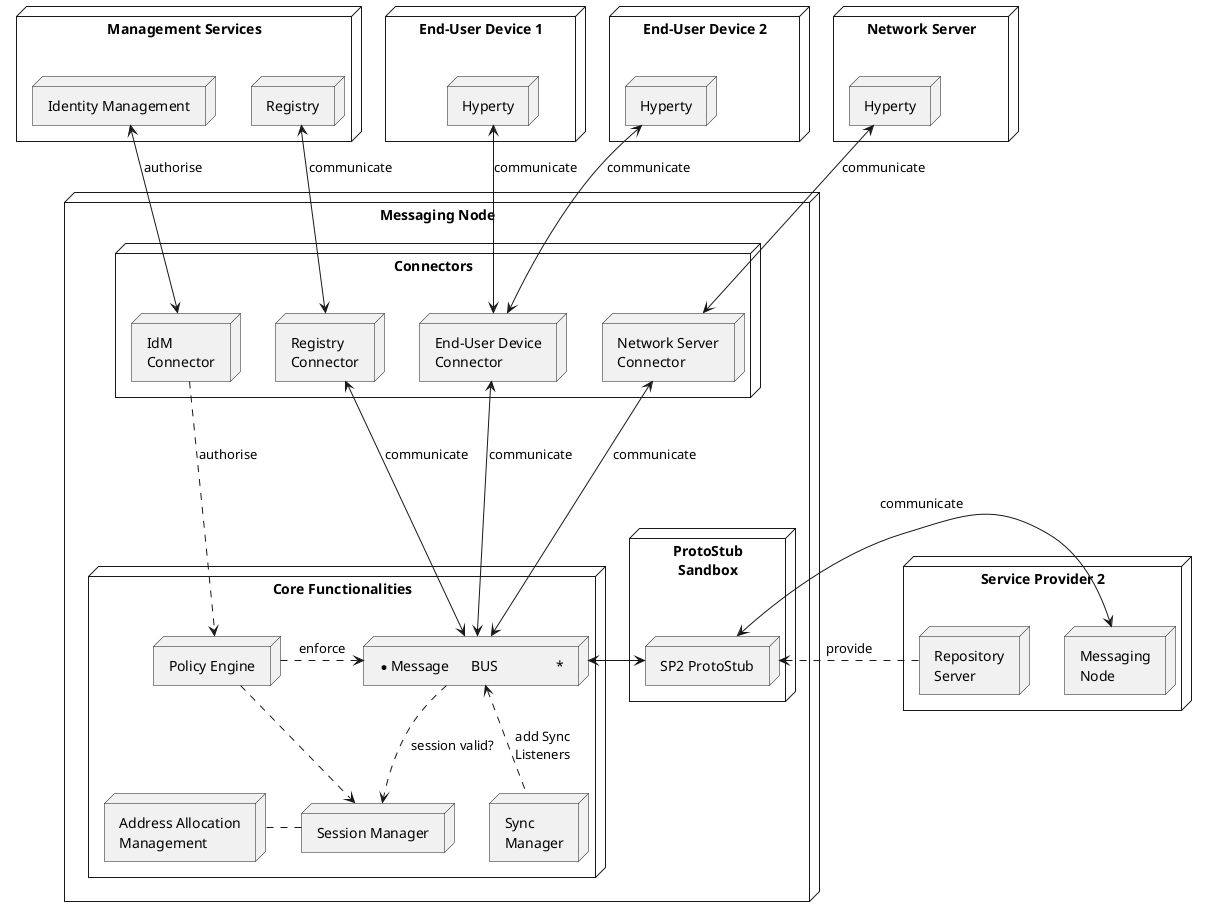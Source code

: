 

@startuml "msg-node-architecture.png"


node "Management Services" as Man1 {
	node "Registry" as Server1
	node "Identity Management" as IdM1

}

node "Service Provider 2" as SP2 {
	node "Messaging\nNode" as Msg2
	node "Repository\nServer" as Repo2
}

node "End-User Device 1" as User1 {
	node "Hyperty" as H1
}

node "End-User Device 2" as User2 {
	node "Hyperty" as H2
}

node "Network Server" as Net {
	node "Hyperty" as H3
}

node "Messaging Node" as msg {


 node "ProtoStub\nSandbox" as Proto1Sand {

	 node "SP2 ProtoStub" as Proto1
 }

node "Connectors" as Conn {
	node "IdM\nConnector" as ConnIdM
	node "Registry\nConnector" as ConnMan
	node "End-User Device\nConnector" as ConnUser
	node "Network Server\nConnector" as ConnNet
}


node "Core Functionalities" as core {

 node "*            Message      BUS                *" as Bus

 node "Policy Engine" as BusPEP

 node "Session Manager" as Reg

 node "Address Allocation\nManagement" as ID

 node "Sync\nManager" as Sync

 }

Repo2 ..down-> Proto1: provide

Msg2 <-left-> Proto1 : communicate

 Bus <-right-> Proto1

 BusPEP ..right-> Bus : enforce

 ConnIdM ..down-> BusPEP : authorise

 BusPEP .down-> Reg

 Reg .left. ID

 Reg <-up. Bus: session valid?

 Sync -up.> Bus: add Sync\nListeners

 ConnIdM <-up-> IdM1 : authorise

 Bus <-up-> ConnUser : communicate
 ConnUser <-up-> H1 : communicate

 ConnUser <-up-> H2 : communicate

 Bus <-up-> ConnNet : communicate
 ConnNet <-up-> H3 : communicate

 Bus <-up-> ConnMan : communicate
 ConnMan <-up-> Server1 : communicate
 	}

@enduml
